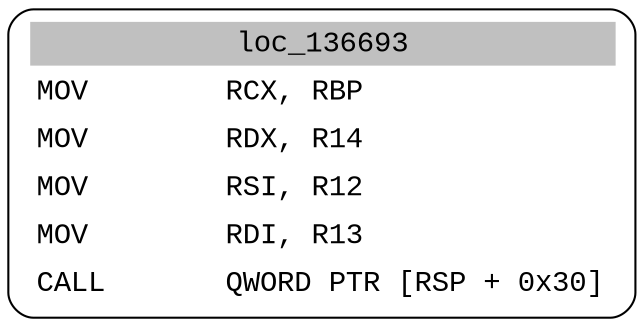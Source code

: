 digraph asm_graph {
1941 [
shape="Mrecord" fontname="Courier New"label =<<table border="0" cellborder="0" cellpadding="3"><tr><td align="center" colspan="2" bgcolor="grey">loc_136693</td></tr><tr><td align="left">MOV        RCX, RBP</td></tr><tr><td align="left">MOV        RDX, R14</td></tr><tr><td align="left">MOV        RSI, R12</td></tr><tr><td align="left">MOV        RDI, R13</td></tr><tr><td align="left">CALL       QWORD PTR [RSP + 0x30]</td></tr></table>> ];
}